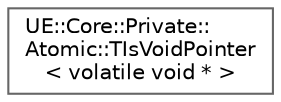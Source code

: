 digraph "Graphical Class Hierarchy"
{
 // INTERACTIVE_SVG=YES
 // LATEX_PDF_SIZE
  bgcolor="transparent";
  edge [fontname=Helvetica,fontsize=10,labelfontname=Helvetica,labelfontsize=10];
  node [fontname=Helvetica,fontsize=10,shape=box,height=0.2,width=0.4];
  rankdir="LR";
  Node0 [id="Node000000",label="UE::Core::Private::\lAtomic::TIsVoidPointer\l\< volatile void * \>",height=0.2,width=0.4,color="grey40", fillcolor="white", style="filled",URL="$d2/d0c/structUE_1_1Core_1_1Private_1_1Atomic_1_1TIsVoidPointer_3_01volatile_01void_01_5_01_4.html",tooltip=" "];
}
